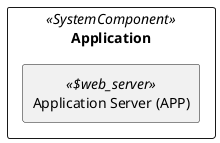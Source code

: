 @startuml

skinparam monochrome true
skinparam componentStyle uml2



show stereotype

rectangle Application as "Application" <<SystemComponent>> {
	rectangle Application__F_Server__F___N_APP__O_ as "Application Server (APP)" <<$web_server>> {
	}		

}

' Begin Protected Region [[layouting]]

' End Protected Region   [[layouting]]
@enduml
' Actifsource ID=[dc5bfacd-eaac-11e8-88d3-bfc6b992bdec,5a3363ad-0a96-11e9-9f72-e5610a9d4cd3,Hash]
